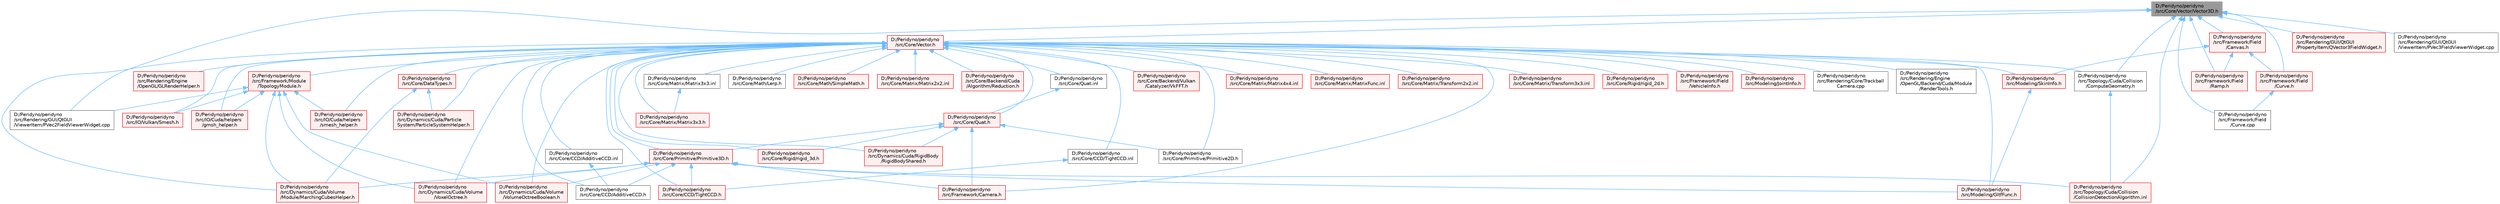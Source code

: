 digraph "D:/Peridyno/peridyno/src/Core/Vector/Vector3D.h"
{
 // LATEX_PDF_SIZE
  bgcolor="transparent";
  edge [fontname=Helvetica,fontsize=10,labelfontname=Helvetica,labelfontsize=10];
  node [fontname=Helvetica,fontsize=10,shape=box,height=0.2,width=0.4];
  Node1 [id="Node000001",label="D:/Peridyno/peridyno\l/src/Core/Vector/Vector3D.h",height=0.2,width=0.4,color="gray40", fillcolor="grey60", style="filled", fontcolor="black",tooltip=" "];
  Node1 -> Node2 [id="edge1_Node000001_Node000002",dir="back",color="steelblue1",style="solid",tooltip=" "];
  Node2 [id="Node000002",label="D:/Peridyno/peridyno\l/src/Core/Vector.h",height=0.2,width=0.4,color="red", fillcolor="#FFF0F0", style="filled",URL="$_vector_8h.html",tooltip=" "];
  Node2 -> Node3 [id="edge2_Node000002_Node000003",dir="back",color="steelblue1",style="solid",tooltip=" "];
  Node3 [id="Node000003",label="D:/Peridyno/peridyno\l/src/Core/Backend/Cuda\l/Algorithm/Reduction.h",height=0.2,width=0.4,color="red", fillcolor="#FFF0F0", style="filled",URL="$_reduction_8h.html",tooltip=" "];
  Node2 -> Node50 [id="edge3_Node000002_Node000050",dir="back",color="steelblue1",style="solid",tooltip=" "];
  Node50 [id="Node000050",label="D:/Peridyno/peridyno\l/src/Core/Backend/Vulkan\l/Catalyzer/VkFFT.h",height=0.2,width=0.4,color="red", fillcolor="#FFF0F0", style="filled",URL="$_vk_f_f_t_8h.html",tooltip=" "];
  Node2 -> Node52 [id="edge4_Node000002_Node000052",dir="back",color="steelblue1",style="solid",tooltip=" "];
  Node52 [id="Node000052",label="D:/Peridyno/peridyno\l/src/Core/CCD/AdditiveCCD.h",height=0.2,width=0.4,color="grey40", fillcolor="white", style="filled",URL="$_additive_c_c_d_8h.html",tooltip=" "];
  Node2 -> Node53 [id="edge5_Node000002_Node000053",dir="back",color="steelblue1",style="solid",tooltip=" "];
  Node53 [id="Node000053",label="D:/Peridyno/peridyno\l/src/Core/CCD/AdditiveCCD.inl",height=0.2,width=0.4,color="grey40", fillcolor="white", style="filled",URL="$_additive_c_c_d_8inl.html",tooltip=" "];
  Node53 -> Node52 [id="edge6_Node000053_Node000052",dir="back",color="steelblue1",style="solid",tooltip=" "];
  Node2 -> Node54 [id="edge7_Node000002_Node000054",dir="back",color="steelblue1",style="solid",tooltip=" "];
  Node54 [id="Node000054",label="D:/Peridyno/peridyno\l/src/Core/CCD/TightCCD.h",height=0.2,width=0.4,color="red", fillcolor="#FFF0F0", style="filled",URL="$_tight_c_c_d_8h.html",tooltip=" "];
  Node2 -> Node57 [id="edge8_Node000002_Node000057",dir="back",color="steelblue1",style="solid",tooltip=" "];
  Node57 [id="Node000057",label="D:/Peridyno/peridyno\l/src/Core/CCD/TightCCD.inl",height=0.2,width=0.4,color="grey40", fillcolor="white", style="filled",URL="$_tight_c_c_d_8inl.html",tooltip=" "];
  Node57 -> Node54 [id="edge9_Node000057_Node000054",dir="back",color="steelblue1",style="solid",tooltip=" "];
  Node2 -> Node58 [id="edge10_Node000002_Node000058",dir="back",color="steelblue1",style="solid",tooltip=" "];
  Node58 [id="Node000058",label="D:/Peridyno/peridyno\l/src/Core/DataTypes.h",height=0.2,width=0.4,color="red", fillcolor="#FFF0F0", style="filled",URL="$_data_types_8h.html",tooltip=" "];
  Node58 -> Node59 [id="edge11_Node000058_Node000059",dir="back",color="steelblue1",style="solid",tooltip=" "];
  Node59 [id="Node000059",label="D:/Peridyno/peridyno\l/src/Dynamics/Cuda/Particle\lSystem/ParticleSystemHelper.h",height=0.2,width=0.4,color="red", fillcolor="#FFF0F0", style="filled",URL="$_particle_system_helper_8h.html",tooltip=" "];
  Node58 -> Node65 [id="edge12_Node000058_Node000065",dir="back",color="steelblue1",style="solid",tooltip=" "];
  Node65 [id="Node000065",label="D:/Peridyno/peridyno\l/src/Dynamics/Cuda/Volume\l/Module/MarchingCubesHelper.h",height=0.2,width=0.4,color="red", fillcolor="#FFF0F0", style="filled",URL="$_marching_cubes_helper_8h.html",tooltip=" "];
  Node2 -> Node592 [id="edge13_Node000002_Node000592",dir="back",color="steelblue1",style="solid",tooltip=" "];
  Node592 [id="Node000592",label="D:/Peridyno/peridyno\l/src/Core/Math/Lerp.h",height=0.2,width=0.4,color="grey40", fillcolor="white", style="filled",URL="$_lerp_8h.html",tooltip=" "];
  Node2 -> Node593 [id="edge14_Node000002_Node000593",dir="back",color="steelblue1",style="solid",tooltip=" "];
  Node593 [id="Node000593",label="D:/Peridyno/peridyno\l/src/Core/Math/SimpleMath.h",height=0.2,width=0.4,color="red", fillcolor="#FFF0F0", style="filled",URL="$_simple_math_8h.html",tooltip=" "];
  Node2 -> Node710 [id="edge15_Node000002_Node000710",dir="back",color="steelblue1",style="solid",tooltip=" "];
  Node710 [id="Node000710",label="D:/Peridyno/peridyno\l/src/Core/Matrix/Matrix2x2.inl",height=0.2,width=0.4,color="red", fillcolor="#FFF0F0", style="filled",URL="$_matrix2x2_8inl.html",tooltip=" "];
  Node2 -> Node728 [id="edge16_Node000002_Node000728",dir="back",color="steelblue1",style="solid",tooltip=" "];
  Node728 [id="Node000728",label="D:/Peridyno/peridyno\l/src/Core/Matrix/Matrix3x3.h",height=0.2,width=0.4,color="red", fillcolor="#FFF0F0", style="filled",URL="$_matrix3x3_8h.html",tooltip=" "];
  Node2 -> Node729 [id="edge17_Node000002_Node000729",dir="back",color="steelblue1",style="solid",tooltip=" "];
  Node729 [id="Node000729",label="D:/Peridyno/peridyno\l/src/Core/Matrix/Matrix3x3.inl",height=0.2,width=0.4,color="grey40", fillcolor="white", style="filled",URL="$_matrix3x3_8inl.html",tooltip=" "];
  Node729 -> Node728 [id="edge18_Node000729_Node000728",dir="back",color="steelblue1",style="solid",tooltip=" "];
  Node2 -> Node730 [id="edge19_Node000002_Node000730",dir="back",color="steelblue1",style="solid",tooltip=" "];
  Node730 [id="Node000730",label="D:/Peridyno/peridyno\l/src/Core/Matrix/Matrix4x4.inl",height=0.2,width=0.4,color="red", fillcolor="#FFF0F0", style="filled",URL="$_matrix4x4_8inl.html",tooltip=" "];
  Node2 -> Node714 [id="edge20_Node000002_Node000714",dir="back",color="steelblue1",style="solid",tooltip=" "];
  Node714 [id="Node000714",label="D:/Peridyno/peridyno\l/src/Core/Matrix/MatrixFunc.inl",height=0.2,width=0.4,color="red", fillcolor="#FFF0F0", style="filled",URL="$_matrix_func_8inl.html",tooltip=" "];
  Node2 -> Node732 [id="edge21_Node000002_Node000732",dir="back",color="steelblue1",style="solid",tooltip=" "];
  Node732 [id="Node000732",label="D:/Peridyno/peridyno\l/src/Core/Matrix/Transform2x2.inl",height=0.2,width=0.4,color="red", fillcolor="#FFF0F0", style="filled",URL="$_transform2x2_8inl.html",tooltip=" "];
  Node2 -> Node733 [id="edge22_Node000002_Node000733",dir="back",color="steelblue1",style="solid",tooltip=" "];
  Node733 [id="Node000733",label="D:/Peridyno/peridyno\l/src/Core/Matrix/Transform3x3.inl",height=0.2,width=0.4,color="red", fillcolor="#FFF0F0", style="filled",URL="$_transform3x3_8inl.html",tooltip=" "];
  Node2 -> Node600 [id="edge23_Node000002_Node000600",dir="back",color="steelblue1",style="solid",tooltip=" "];
  Node600 [id="Node000600",label="D:/Peridyno/peridyno\l/src/Core/Primitive/Primitive2D.h",height=0.2,width=0.4,color="grey40", fillcolor="white", style="filled",URL="$_primitive2_d_8h.html",tooltip=" "];
  Node2 -> Node602 [id="edge24_Node000002_Node000602",dir="back",color="steelblue1",style="solid",tooltip=" "];
  Node602 [id="Node000602",label="D:/Peridyno/peridyno\l/src/Core/Primitive/Primitive3D.h",height=0.2,width=0.4,color="red", fillcolor="#FFF0F0", style="filled",URL="$_primitive3_d_8h.html",tooltip=" "];
  Node602 -> Node52 [id="edge25_Node000602_Node000052",dir="back",color="steelblue1",style="solid",tooltip=" "];
  Node602 -> Node54 [id="edge26_Node000602_Node000054",dir="back",color="steelblue1",style="solid",tooltip=" "];
  Node602 -> Node65 [id="edge27_Node000602_Node000065",dir="back",color="steelblue1",style="solid",tooltip=" "];
  Node602 -> Node348 [id="edge28_Node000602_Node000348",dir="back",color="steelblue1",style="solid",tooltip=" "];
  Node348 [id="Node000348",label="D:/Peridyno/peridyno\l/src/Dynamics/Cuda/Volume\l/VolumeOctreeBoolean.h",height=0.2,width=0.4,color="red", fillcolor="#FFF0F0", style="filled",URL="$_volume_octree_boolean_8h.html",tooltip=" "];
  Node602 -> Node497 [id="edge29_Node000602_Node000497",dir="back",color="steelblue1",style="solid",tooltip=" "];
  Node497 [id="Node000497",label="D:/Peridyno/peridyno\l/src/Dynamics/Cuda/Volume\l/VoxelOctree.h",height=0.2,width=0.4,color="red", fillcolor="#FFF0F0", style="filled",URL="$_voxel_octree_8h.html",tooltip=" "];
  Node602 -> Node604 [id="edge30_Node000602_Node000604",dir="back",color="steelblue1",style="solid",tooltip=" "];
  Node604 [id="Node000604",label="D:/Peridyno/peridyno\l/src/Framework/Camera.h",height=0.2,width=0.4,color="red", fillcolor="#FFF0F0", style="filled",URL="$_framework_2_camera_8h.html",tooltip=" "];
  Node602 -> Node548 [id="edge31_Node000602_Node000548",dir="back",color="steelblue1",style="solid",tooltip=" "];
  Node548 [id="Node000548",label="D:/Peridyno/peridyno\l/src/Modeling/GltfFunc.h",height=0.2,width=0.4,color="red", fillcolor="#FFF0F0", style="filled",URL="$_gltf_func_8h.html",tooltip=" "];
  Node602 -> Node606 [id="edge32_Node000602_Node000606",dir="back",color="steelblue1",style="solid",tooltip=" "];
  Node606 [id="Node000606",label="D:/Peridyno/peridyno\l/src/Topology/Cuda/Collision\l/CollisionDetectionAlgorithm.inl",height=0.2,width=0.4,color="red", fillcolor="#FFF0F0", style="filled",URL="$_collision_detection_algorithm_8inl.html",tooltip=" "];
  Node2 -> Node715 [id="edge33_Node000002_Node000715",dir="back",color="steelblue1",style="solid",tooltip=" "];
  Node715 [id="Node000715",label="D:/Peridyno/peridyno\l/src/Core/Quat.h",height=0.2,width=0.4,color="red", fillcolor="#FFF0F0", style="filled",URL="$_quat_8h.html",tooltip="Implementation of quaternion."];
  Node715 -> Node600 [id="edge34_Node000715_Node000600",dir="back",color="steelblue1",style="solid",tooltip=" "];
  Node715 -> Node602 [id="edge35_Node000715_Node000602",dir="back",color="steelblue1",style="solid",tooltip=" "];
  Node715 -> Node718 [id="edge36_Node000715_Node000718",dir="back",color="steelblue1",style="solid",tooltip=" "];
  Node718 [id="Node000718",label="D:/Peridyno/peridyno\l/src/Core/Rigid/rigid_3d.h",height=0.2,width=0.4,color="red", fillcolor="#FFF0F0", style="filled",URL="$rigid__3d_8h.html",tooltip=" "];
  Node715 -> Node720 [id="edge37_Node000715_Node000720",dir="back",color="steelblue1",style="solid",tooltip=" "];
  Node720 [id="Node000720",label="D:/Peridyno/peridyno\l/src/Dynamics/Cuda/RigidBody\l/RigidBodyShared.h",height=0.2,width=0.4,color="red", fillcolor="#FFF0F0", style="filled",URL="$_rigid_body_shared_8h.html",tooltip=" "];
  Node715 -> Node604 [id="edge38_Node000715_Node000604",dir="back",color="steelblue1",style="solid",tooltip=" "];
  Node2 -> Node722 [id="edge39_Node000002_Node000722",dir="back",color="steelblue1",style="solid",tooltip=" "];
  Node722 [id="Node000722",label="D:/Peridyno/peridyno\l/src/Core/Quat.inl",height=0.2,width=0.4,color="grey40", fillcolor="white", style="filled",URL="$_quat_8inl.html",tooltip=" "];
  Node722 -> Node715 [id="edge40_Node000722_Node000715",dir="back",color="steelblue1",style="solid",tooltip=" "];
  Node2 -> Node723 [id="edge41_Node000002_Node000723",dir="back",color="steelblue1",style="solid",tooltip=" "];
  Node723 [id="Node000723",label="D:/Peridyno/peridyno\l/src/Core/Rigid/rigid_2d.h",height=0.2,width=0.4,color="red", fillcolor="#FFF0F0", style="filled",URL="$rigid__2d_8h.html",tooltip=" "];
  Node2 -> Node718 [id="edge42_Node000002_Node000718",dir="back",color="steelblue1",style="solid",tooltip=" "];
  Node2 -> Node59 [id="edge43_Node000002_Node000059",dir="back",color="steelblue1",style="solid",tooltip=" "];
  Node2 -> Node720 [id="edge44_Node000002_Node000720",dir="back",color="steelblue1",style="solid",tooltip=" "];
  Node2 -> Node65 [id="edge45_Node000002_Node000065",dir="back",color="steelblue1",style="solid",tooltip=" "];
  Node2 -> Node348 [id="edge46_Node000002_Node000348",dir="back",color="steelblue1",style="solid",tooltip=" "];
  Node2 -> Node497 [id="edge47_Node000002_Node000497",dir="back",color="steelblue1",style="solid",tooltip=" "];
  Node2 -> Node604 [id="edge48_Node000002_Node000604",dir="back",color="steelblue1",style="solid",tooltip=" "];
  Node2 -> Node725 [id="edge49_Node000002_Node000725",dir="back",color="steelblue1",style="solid",tooltip=" "];
  Node725 [id="Node000725",label="D:/Peridyno/peridyno\l/src/Framework/Field\l/VehicleInfo.h",height=0.2,width=0.4,color="red", fillcolor="#FFF0F0", style="filled",URL="$_vehicle_info_8h.html",tooltip=" "];
  Node2 -> Node496 [id="edge50_Node000002_Node000496",dir="back",color="steelblue1",style="solid",tooltip=" "];
  Node496 [id="Node000496",label="D:/Peridyno/peridyno\l/src/Framework/Module\l/TopologyModule.h",height=0.2,width=0.4,color="red", fillcolor="#FFF0F0", style="filled",URL="$_topology_module_8h.html",tooltip=" "];
  Node496 -> Node65 [id="edge51_Node000496_Node000065",dir="back",color="steelblue1",style="solid",tooltip=" "];
  Node496 -> Node348 [id="edge52_Node000496_Node000348",dir="back",color="steelblue1",style="solid",tooltip=" "];
  Node496 -> Node497 [id="edge53_Node000496_Node000497",dir="back",color="steelblue1",style="solid",tooltip=" "];
  Node496 -> Node498 [id="edge54_Node000496_Node000498",dir="back",color="steelblue1",style="solid",tooltip=" "];
  Node498 [id="Node000498",label="D:/Peridyno/peridyno\l/src/IO/Cuda/helpers\l/gmsh_helper.h",height=0.2,width=0.4,color="red", fillcolor="#FFF0F0", style="filled",URL="$gmsh__helper_8h.html",tooltip=" "];
  Node496 -> Node500 [id="edge55_Node000496_Node000500",dir="back",color="steelblue1",style="solid",tooltip=" "];
  Node500 [id="Node000500",label="D:/Peridyno/peridyno\l/src/IO/Cuda/helpers\l/smesh_helper.h",height=0.2,width=0.4,color="red", fillcolor="#FFF0F0", style="filled",URL="$smesh__helper_8h.html",tooltip=" "];
  Node496 -> Node502 [id="edge56_Node000496_Node000502",dir="back",color="steelblue1",style="solid",tooltip=" "];
  Node502 [id="Node000502",label="D:/Peridyno/peridyno\l/src/IO/Vulkan/Smesh.h",height=0.2,width=0.4,color="red", fillcolor="#FFF0F0", style="filled",URL="$_smesh_8h.html",tooltip=" "];
  Node496 -> Node521 [id="edge57_Node000496_Node000521",dir="back",color="steelblue1",style="solid",tooltip=" "];
  Node521 [id="Node000521",label="D:/Peridyno/peridyno\l/src/Rendering/GUI/QtGUI\l/ViewerItem/PVec2FieldViewerWidget.cpp",height=0.2,width=0.4,color="grey40", fillcolor="white", style="filled",URL="$_p_vec2_field_viewer_widget_8cpp.html",tooltip=" "];
  Node2 -> Node498 [id="edge58_Node000002_Node000498",dir="back",color="steelblue1",style="solid",tooltip=" "];
  Node2 -> Node500 [id="edge59_Node000002_Node000500",dir="back",color="steelblue1",style="solid",tooltip=" "];
  Node2 -> Node502 [id="edge60_Node000002_Node000502",dir="back",color="steelblue1",style="solid",tooltip=" "];
  Node2 -> Node548 [id="edge61_Node000002_Node000548",dir="back",color="steelblue1",style="solid",tooltip=" "];
  Node2 -> Node584 [id="edge62_Node000002_Node000584",dir="back",color="steelblue1",style="solid",tooltip=" "];
  Node584 [id="Node000584",label="D:/Peridyno/peridyno\l/src/Modeling/JointInfo.h",height=0.2,width=0.4,color="red", fillcolor="#FFF0F0", style="filled",URL="$_joint_info_8h.html",tooltip=" "];
  Node2 -> Node549 [id="edge63_Node000002_Node000549",dir="back",color="steelblue1",style="solid",tooltip=" "];
  Node549 [id="Node000549",label="D:/Peridyno/peridyno\l/src/Modeling/SkinInfo.h",height=0.2,width=0.4,color="red", fillcolor="#FFF0F0", style="filled",URL="$_skin_info_8h.html",tooltip=" "];
  Node549 -> Node548 [id="edge64_Node000549_Node000548",dir="back",color="steelblue1",style="solid",tooltip=" "];
  Node2 -> Node734 [id="edge65_Node000002_Node000734",dir="back",color="steelblue1",style="solid",tooltip=" "];
  Node734 [id="Node000734",label="D:/Peridyno/peridyno\l/src/Rendering/Core/Trackball\lCamera.cpp",height=0.2,width=0.4,color="grey40", fillcolor="white", style="filled",URL="$_trackball_camera_8cpp.html",tooltip=" "];
  Node2 -> Node735 [id="edge66_Node000002_Node000735",dir="back",color="steelblue1",style="solid",tooltip=" "];
  Node735 [id="Node000735",label="D:/Peridyno/peridyno\l/src/Rendering/Engine\l/OpenGL/Backend/Cuda/Module\l/RenderTools.h",height=0.2,width=0.4,color="grey40", fillcolor="white", style="filled",URL="$_render_tools_8h.html",tooltip=" "];
  Node2 -> Node736 [id="edge67_Node000002_Node000736",dir="back",color="steelblue1",style="solid",tooltip=" "];
  Node736 [id="Node000736",label="D:/Peridyno/peridyno\l/src/Rendering/Engine\l/OpenGL/GLRenderHelper.h",height=0.2,width=0.4,color="red", fillcolor="#FFF0F0", style="filled",URL="$_g_l_render_helper_8h.html",tooltip=" "];
  Node2 -> Node726 [id="edge68_Node000002_Node000726",dir="back",color="steelblue1",style="solid",tooltip=" "];
  Node726 [id="Node000726",label="D:/Peridyno/peridyno\l/src/Topology/Cuda/Collision\l/ComputeGeometry.h",height=0.2,width=0.4,color="grey40", fillcolor="white", style="filled",URL="$_compute_geometry_8h.html",tooltip=" "];
  Node726 -> Node606 [id="edge69_Node000726_Node000606",dir="back",color="steelblue1",style="solid",tooltip=" "];
  Node1 -> Node750 [id="edge70_Node000001_Node000750",dir="back",color="steelblue1",style="solid",tooltip=" "];
  Node750 [id="Node000750",label="D:/Peridyno/peridyno\l/src/Framework/Field\l/Canvas.h",height=0.2,width=0.4,color="red", fillcolor="#FFF0F0", style="filled",URL="$_canvas_8h.html",tooltip=" "];
  Node750 -> Node636 [id="edge71_Node000750_Node000636",dir="back",color="steelblue1",style="solid",tooltip=" "];
  Node636 [id="Node000636",label="D:/Peridyno/peridyno\l/src/Framework/Field\l/Curve.h",height=0.2,width=0.4,color="red", fillcolor="#FFF0F0", style="filled",URL="$_curve_8h.html",tooltip=" "];
  Node636 -> Node637 [id="edge72_Node000636_Node000637",dir="back",color="steelblue1",style="solid",tooltip=" "];
  Node637 [id="Node000637",label="D:/Peridyno/peridyno\l/src/Framework/Field\l/Curve.cpp",height=0.2,width=0.4,color="grey40", fillcolor="white", style="filled",URL="$_curve_8cpp.html",tooltip=" "];
  Node750 -> Node640 [id="edge73_Node000750_Node000640",dir="back",color="steelblue1",style="solid",tooltip=" "];
  Node640 [id="Node000640",label="D:/Peridyno/peridyno\l/src/Framework/Field\l/Ramp.h",height=0.2,width=0.4,color="red", fillcolor="#FFF0F0", style="filled",URL="$_ramp_8h.html",tooltip=" "];
  Node750 -> Node549 [id="edge74_Node000750_Node000549",dir="back",color="steelblue1",style="solid",tooltip=" "];
  Node1 -> Node637 [id="edge75_Node000001_Node000637",dir="back",color="steelblue1",style="solid",tooltip=" "];
  Node1 -> Node636 [id="edge76_Node000001_Node000636",dir="back",color="steelblue1",style="solid",tooltip=" "];
  Node1 -> Node640 [id="edge77_Node000001_Node000640",dir="back",color="steelblue1",style="solid",tooltip=" "];
  Node1 -> Node666 [id="edge78_Node000001_Node000666",dir="back",color="steelblue1",style="solid",tooltip=" "];
  Node666 [id="Node000666",label="D:/Peridyno/peridyno\l/src/Rendering/GUI/QtGUI\l/PropertyItem/QVector3FieldWidget.h",height=0.2,width=0.4,color="red", fillcolor="#FFF0F0", style="filled",URL="$_q_vector3_field_widget_8h.html",tooltip=" "];
  Node1 -> Node521 [id="edge79_Node000001_Node000521",dir="back",color="steelblue1",style="solid",tooltip=" "];
  Node1 -> Node694 [id="edge80_Node000001_Node000694",dir="back",color="steelblue1",style="solid",tooltip=" "];
  Node694 [id="Node000694",label="D:/Peridyno/peridyno\l/src/Rendering/GUI/QtGUI\l/ViewerItem/PVec3FieldViewerWidget.cpp",height=0.2,width=0.4,color="grey40", fillcolor="white", style="filled",URL="$_p_vec3_field_viewer_widget_8cpp.html",tooltip=" "];
  Node1 -> Node606 [id="edge81_Node000001_Node000606",dir="back",color="steelblue1",style="solid",tooltip=" "];
  Node1 -> Node726 [id="edge82_Node000001_Node000726",dir="back",color="steelblue1",style="solid",tooltip=" "];
}
